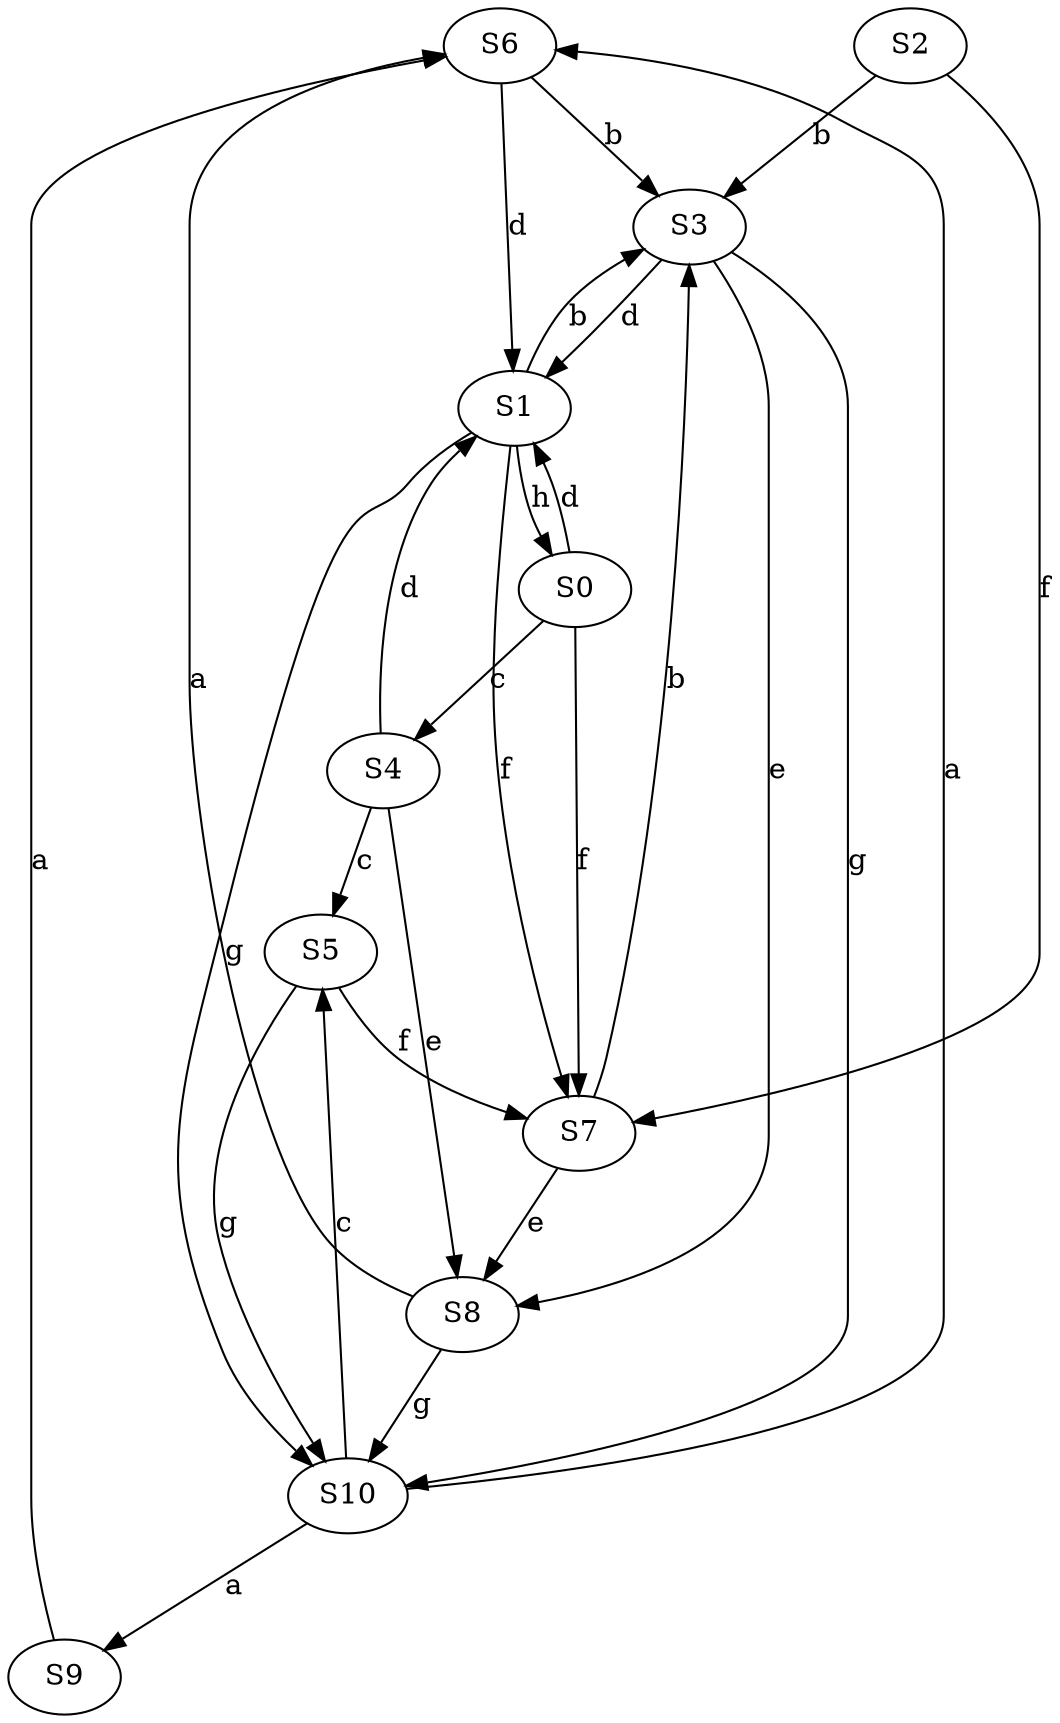 strict digraph  {
S6;
S9;
S3;
S5;
S4;
S2;
S1;
S8;
S7;
S10;
S0;
S6 -> S3  [label=b];
S6 -> S1  [label=d];
S9 -> S6  [label=a];
S3 -> S1  [label=d];
S3 -> S8  [label=e];
S3 -> S10  [label=g];
S5 -> S7  [label=f];
S5 -> S10  [label=g];
S4 -> S5  [label=c];
S4 -> S1  [label=d];
S4 -> S8  [label=e];
S2 -> S3  [label=b];
S2 -> S7  [label=f];
S1 -> S3  [label=b];
S1 -> S7  [label=f];
S1 -> S10  [label=g];
S1 -> S0  [label=h];
S8 -> S6  [label=a];
S8 -> S10  [label=g];
S7 -> S3  [label=b];
S7 -> S8  [label=e];
S10 -> S6  [label=a];
S10 -> S9  [label=a];
S10 -> S5  [label=c];
S0 -> S4  [label=c];
S0 -> S1  [label=d];
S0 -> S7  [label=f];
}
